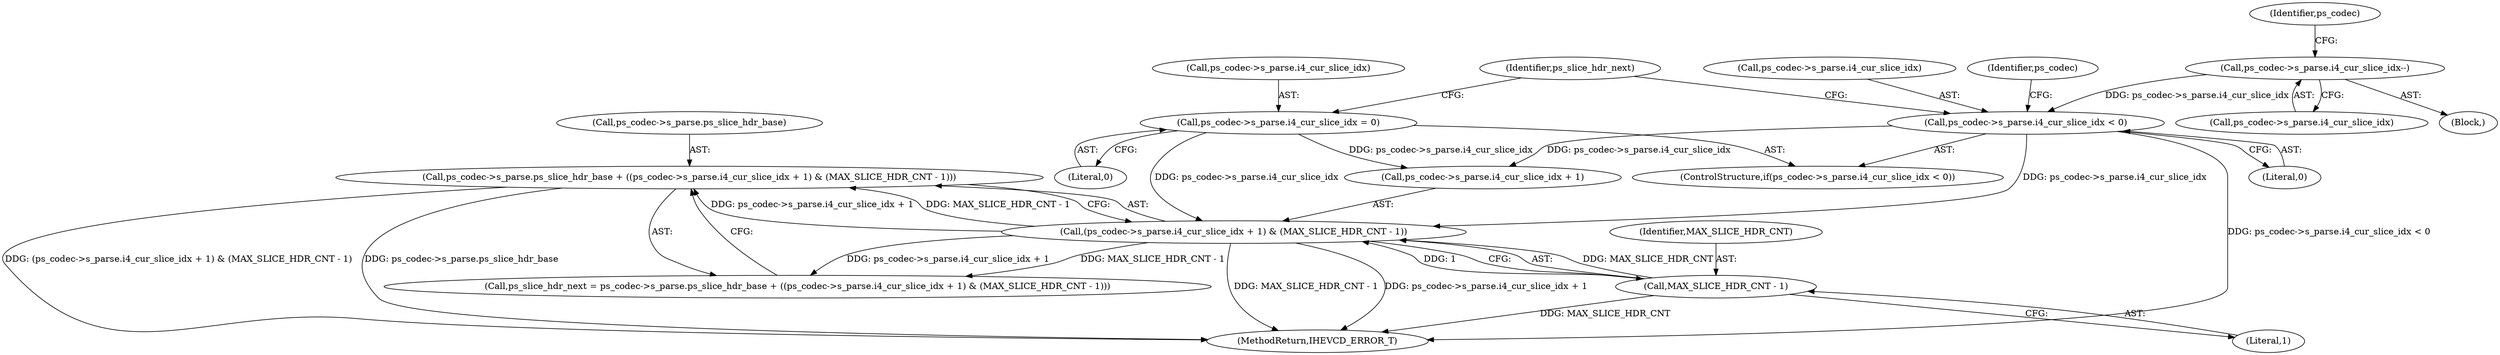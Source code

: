 digraph "0_Android_7c9be319a279654e55a6d757265f88c61a16a4d5@pointer" {
"1000336" [label="(Call,ps_codec->s_parse.ps_slice_hdr_base + ((ps_codec->s_parse.i4_cur_slice_idx + 1) & (MAX_SLICE_HDR_CNT - 1)))"];
"1000342" [label="(Call,(ps_codec->s_parse.i4_cur_slice_idx + 1) & (MAX_SLICE_HDR_CNT - 1))"];
"1000327" [label="(Call,ps_codec->s_parse.i4_cur_slice_idx = 0)"];
"1000320" [label="(Call,ps_codec->s_parse.i4_cur_slice_idx < 0)"];
"1000313" [label="(Call,ps_codec->s_parse.i4_cur_slice_idx--)"];
"1000350" [label="(Call,MAX_SLICE_HDR_CNT - 1)"];
"1000321" [label="(Call,ps_codec->s_parse.i4_cur_slice_idx)"];
"1000337" [label="(Call,ps_codec->s_parse.ps_slice_hdr_base)"];
"1000334" [label="(Call,ps_slice_hdr_next = ps_codec->s_parse.ps_slice_hdr_base + ((ps_codec->s_parse.i4_cur_slice_idx + 1) & (MAX_SLICE_HDR_CNT - 1)))"];
"1000323" [label="(Identifier,ps_codec)"];
"1000326" [label="(Literal,0)"];
"1000335" [label="(Identifier,ps_slice_hdr_next)"];
"1000333" [label="(Literal,0)"];
"1000320" [label="(Call,ps_codec->s_parse.i4_cur_slice_idx < 0)"];
"1000343" [label="(Call,ps_codec->s_parse.i4_cur_slice_idx + 1)"];
"1000327" [label="(Call,ps_codec->s_parse.i4_cur_slice_idx = 0)"];
"1000336" [label="(Call,ps_codec->s_parse.ps_slice_hdr_base + ((ps_codec->s_parse.i4_cur_slice_idx + 1) & (MAX_SLICE_HDR_CNT - 1)))"];
"1000330" [label="(Identifier,ps_codec)"];
"1000328" [label="(Call,ps_codec->s_parse.i4_cur_slice_idx)"];
"1000350" [label="(Call,MAX_SLICE_HDR_CNT - 1)"];
"1002661" [label="(MethodReturn,IHEVCD_ERROR_T)"];
"1000342" [label="(Call,(ps_codec->s_parse.i4_cur_slice_idx + 1) & (MAX_SLICE_HDR_CNT - 1))"];
"1000319" [label="(ControlStructure,if(ps_codec->s_parse.i4_cur_slice_idx < 0))"];
"1000352" [label="(Literal,1)"];
"1000314" [label="(Call,ps_codec->s_parse.i4_cur_slice_idx)"];
"1000313" [label="(Call,ps_codec->s_parse.i4_cur_slice_idx--)"];
"1000306" [label="(Block,)"];
"1000351" [label="(Identifier,MAX_SLICE_HDR_CNT)"];
"1000336" -> "1000334"  [label="AST: "];
"1000336" -> "1000342"  [label="CFG: "];
"1000337" -> "1000336"  [label="AST: "];
"1000342" -> "1000336"  [label="AST: "];
"1000334" -> "1000336"  [label="CFG: "];
"1000336" -> "1002661"  [label="DDG: (ps_codec->s_parse.i4_cur_slice_idx + 1) & (MAX_SLICE_HDR_CNT - 1)"];
"1000336" -> "1002661"  [label="DDG: ps_codec->s_parse.ps_slice_hdr_base"];
"1000342" -> "1000336"  [label="DDG: ps_codec->s_parse.i4_cur_slice_idx + 1"];
"1000342" -> "1000336"  [label="DDG: MAX_SLICE_HDR_CNT - 1"];
"1000342" -> "1000350"  [label="CFG: "];
"1000343" -> "1000342"  [label="AST: "];
"1000350" -> "1000342"  [label="AST: "];
"1000342" -> "1002661"  [label="DDG: ps_codec->s_parse.i4_cur_slice_idx + 1"];
"1000342" -> "1002661"  [label="DDG: MAX_SLICE_HDR_CNT - 1"];
"1000342" -> "1000334"  [label="DDG: ps_codec->s_parse.i4_cur_slice_idx + 1"];
"1000342" -> "1000334"  [label="DDG: MAX_SLICE_HDR_CNT - 1"];
"1000327" -> "1000342"  [label="DDG: ps_codec->s_parse.i4_cur_slice_idx"];
"1000320" -> "1000342"  [label="DDG: ps_codec->s_parse.i4_cur_slice_idx"];
"1000350" -> "1000342"  [label="DDG: MAX_SLICE_HDR_CNT"];
"1000350" -> "1000342"  [label="DDG: 1"];
"1000327" -> "1000319"  [label="AST: "];
"1000327" -> "1000333"  [label="CFG: "];
"1000328" -> "1000327"  [label="AST: "];
"1000333" -> "1000327"  [label="AST: "];
"1000335" -> "1000327"  [label="CFG: "];
"1000327" -> "1000343"  [label="DDG: ps_codec->s_parse.i4_cur_slice_idx"];
"1000320" -> "1000319"  [label="AST: "];
"1000320" -> "1000326"  [label="CFG: "];
"1000321" -> "1000320"  [label="AST: "];
"1000326" -> "1000320"  [label="AST: "];
"1000330" -> "1000320"  [label="CFG: "];
"1000335" -> "1000320"  [label="CFG: "];
"1000320" -> "1002661"  [label="DDG: ps_codec->s_parse.i4_cur_slice_idx < 0"];
"1000313" -> "1000320"  [label="DDG: ps_codec->s_parse.i4_cur_slice_idx"];
"1000320" -> "1000343"  [label="DDG: ps_codec->s_parse.i4_cur_slice_idx"];
"1000313" -> "1000306"  [label="AST: "];
"1000313" -> "1000314"  [label="CFG: "];
"1000314" -> "1000313"  [label="AST: "];
"1000323" -> "1000313"  [label="CFG: "];
"1000350" -> "1000352"  [label="CFG: "];
"1000351" -> "1000350"  [label="AST: "];
"1000352" -> "1000350"  [label="AST: "];
"1000350" -> "1002661"  [label="DDG: MAX_SLICE_HDR_CNT"];
}
